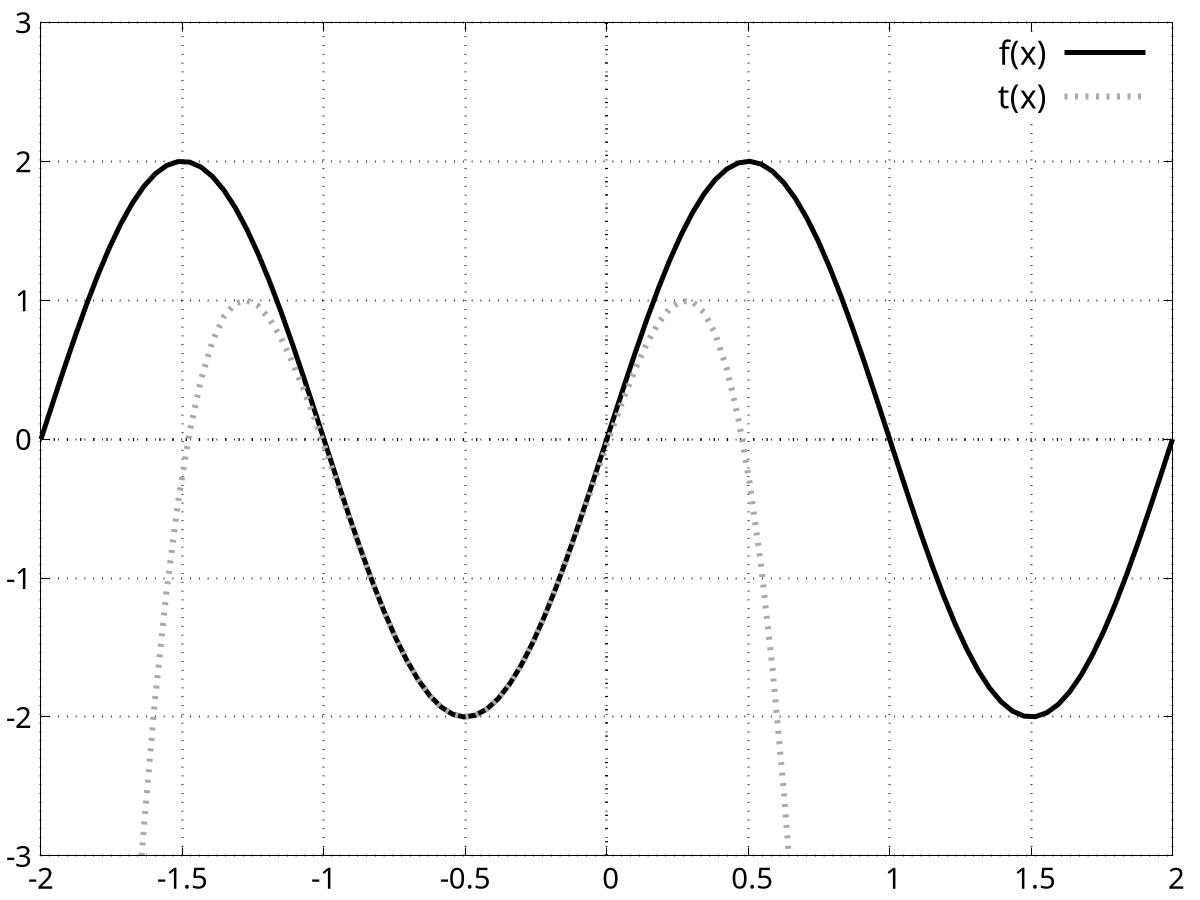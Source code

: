 set key font ",24"
set tics font ",22" 

set xrange [-2:2]
set yrange [-3:3]

set grid
set xtics 0.5
set ytics 1
set grid linewidth 2

set zeroaxis linewidth 3

plot 2*sin(pi*x) lw 5 lc "#000000" title "f(x)", -2+pi**2*(x+0.5)**2-pi**4/12.0*(x+0.5)**4 title "t(x)" lw 6 lc "#aaaaaa" dt "."

pause -1
